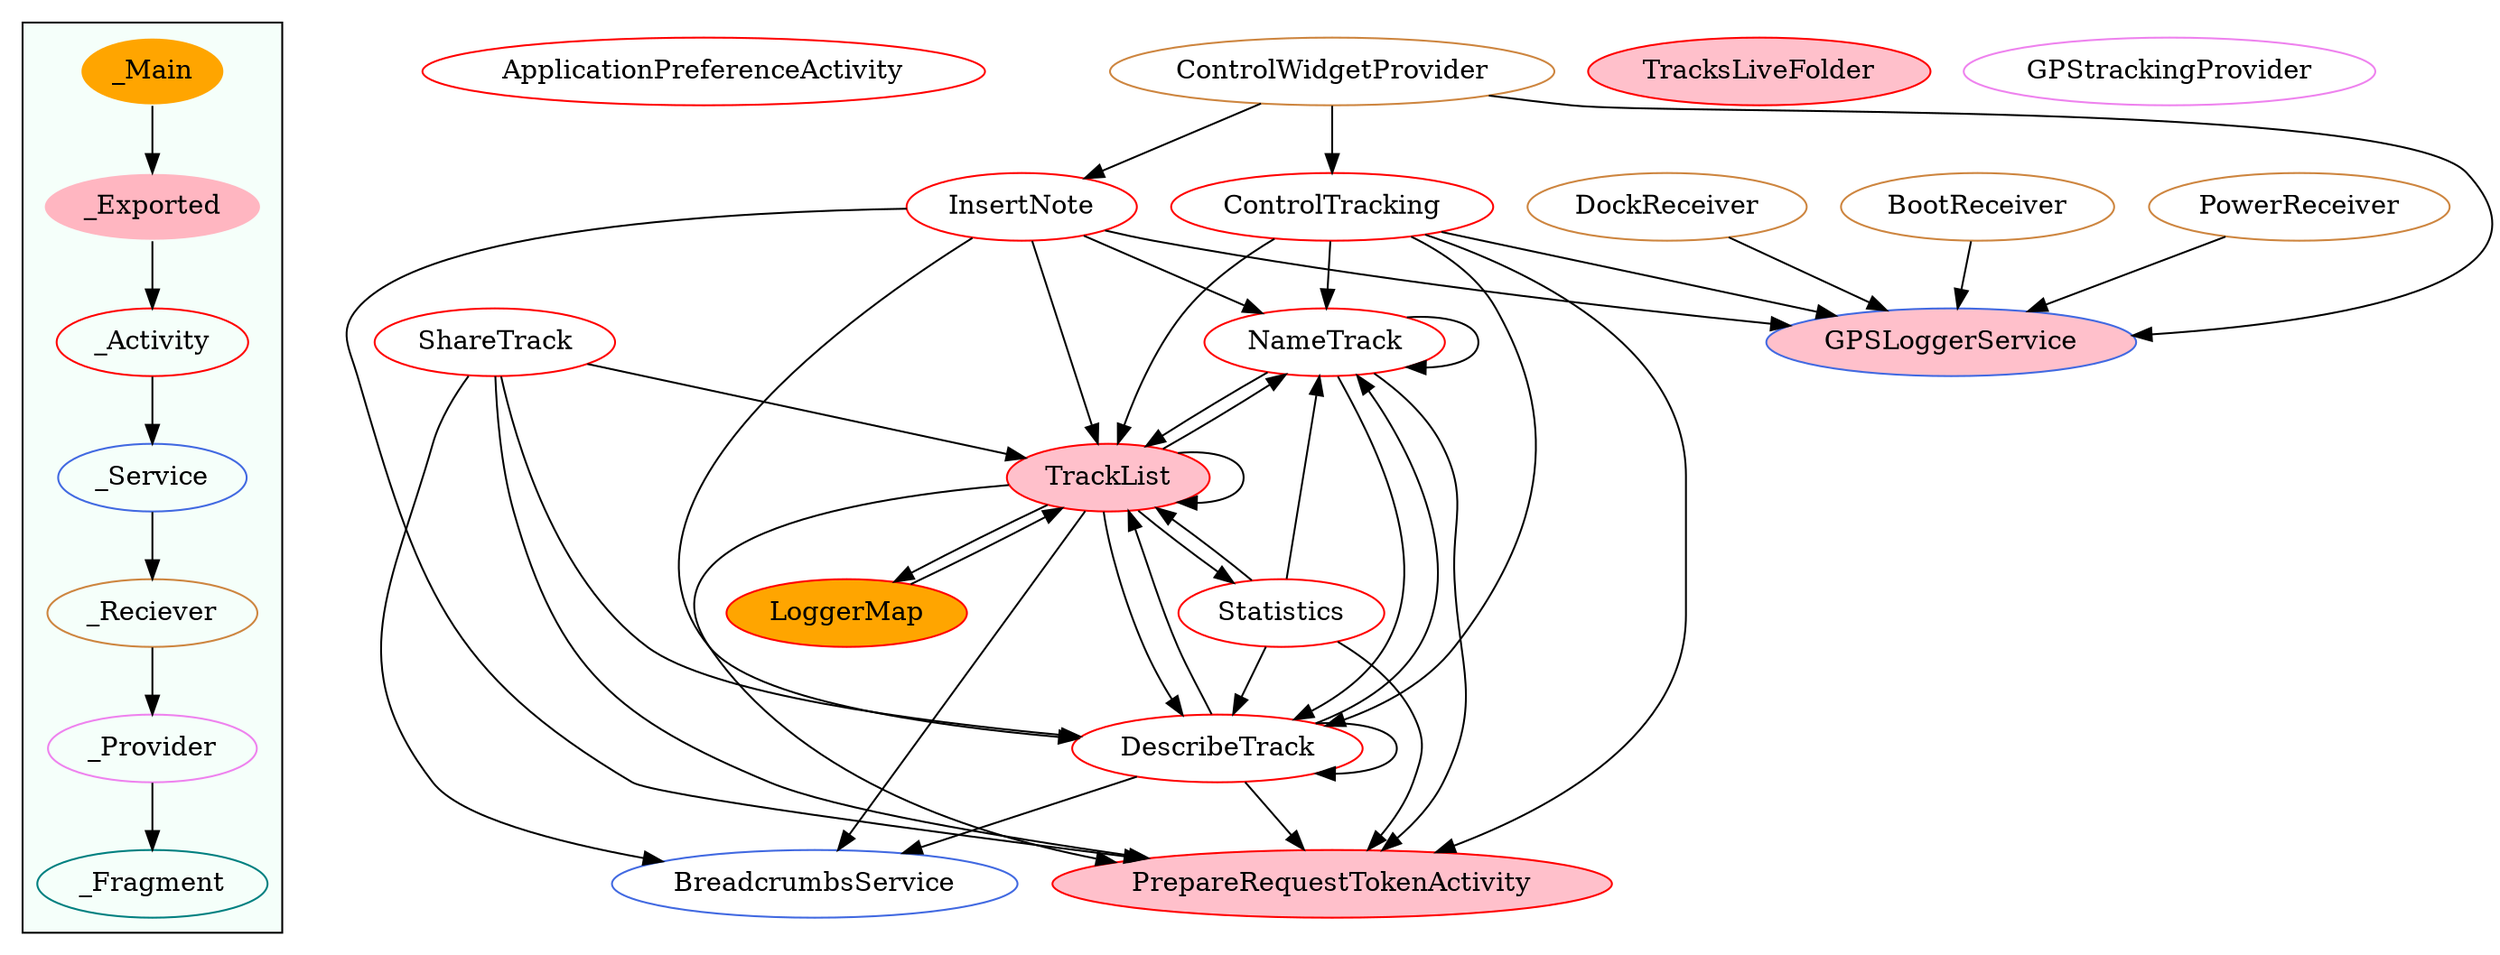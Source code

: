 digraph G {
subgraph cluster_legend{ 
bgcolor=mintcream;
_Activity[color = red];
_Service[color = royalblue];
_Provider[color = violet];
_Reciever[color = peru];
_Fragment[color = teal];
_Main[style=filled, fillcolor=orange, color = mintcream];
_Exported[style=filled, fillcolor=lightpink, color = mintcream];
_Main -> _Exported -> _Activity -> _Service -> _Reciever -> _Provider -> _Fragment; 
}
ApplicationPreferenceActivity[color = red];
NameTrack[color = red];
LoggerMap[style=filled, fillcolor=orange, color = red];
InsertNote[color = red];
TrackList[style=filled, fillcolor=pink, color = red];
Statistics[color = red];
ShareTrack[color = red];
PrepareRequestTokenActivity[style=filled, fillcolor=pink, color = red];
DescribeTrack[color = red];
ControlTracking[color = red];
TracksLiveFolder[style=filled, fillcolor=pink, color = red];
GPSLoggerService[style=filled, fillcolor=pink, color = royalblue];
BreadcrumbsService[color = royalblue];
PowerReceiver[color = peru];
ControlWidgetProvider[color = peru];
DockReceiver[color = peru];
BootReceiver[color = peru];
GPStrackingProvider[color = violet];
PowerReceiver->GPSLoggerService;
NameTrack->PrepareRequestTokenActivity;
NameTrack->TrackList;
NameTrack->DescribeTrack;
NameTrack->NameTrack;
ControlWidgetProvider->ControlTracking;
ControlWidgetProvider->InsertNote;
ControlWidgetProvider->GPSLoggerService;
LoggerMap->TrackList;
InsertNote->GPSLoggerService;
InsertNote->DescribeTrack;
InsertNote->TrackList;
InsertNote->NameTrack;
InsertNote->PrepareRequestTokenActivity;
TrackList->BreadcrumbsService;
TrackList->LoggerMap;
TrackList->Statistics;
TrackList->PrepareRequestTokenActivity;
TrackList->DescribeTrack;
TrackList->NameTrack;
TrackList->TrackList;
Statistics->PrepareRequestTokenActivity;
Statistics->TrackList;
Statistics->NameTrack;
Statistics->DescribeTrack;
ShareTrack->BreadcrumbsService;
ShareTrack->DescribeTrack;
ShareTrack->PrepareRequestTokenActivity;
ShareTrack->TrackList;
DockReceiver->GPSLoggerService;
DescribeTrack->DescribeTrack;
DescribeTrack->NameTrack;
DescribeTrack->TrackList;
DescribeTrack->PrepareRequestTokenActivity;
DescribeTrack->BreadcrumbsService;
ControlTracking->DescribeTrack;
ControlTracking->TrackList;
ControlTracking->GPSLoggerService;
ControlTracking->NameTrack;
ControlTracking->PrepareRequestTokenActivity;
BootReceiver->GPSLoggerService;
}
